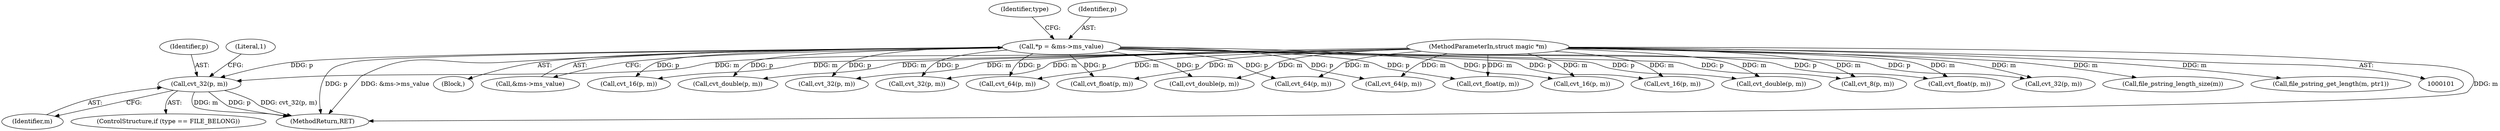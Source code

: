 digraph "0_file_4a284c89d6ef11aca34da65da7d673050a5ea320_2@pointer" {
"1000289" [label="(Call,cvt_32(p, m))"];
"1000107" [label="(Call,*p = &ms->ms_value)"];
"1000103" [label="(MethodParameterIn,struct magic *m)"];
"1000138" [label="(Call,cvt_32(p, m))"];
"1000600" [label="(Call,cvt_32(p, m))"];
"1000706" [label="(Call,cvt_double(p, m))"];
"1000124" [label="(Call,cvt_8(p, m))"];
"1000793" [label="(Call,cvt_double(p, m))"];
"1000147" [label="(Call,cvt_64(p, m))"];
"1000107" [label="(Call,*p = &ms->ms_value)"];
"1000183" [label="(Call,file_pstring_length_size(m))"];
"1000290" [label="(Identifier,p)"];
"1000291" [label="(Identifier,m)"];
"1000103" [label="(MethodParameterIn,struct magic *m)"];
"1000105" [label="(Block,)"];
"1000130" [label="(Call,cvt_16(p, m))"];
"1000653" [label="(Call,cvt_float(p, m))"];
"1000553" [label="(Call,cvt_64(p, m))"];
"1000242" [label="(Call,cvt_16(p, m))"];
"1000116" [label="(Identifier,type)"];
"1000880" [label="(Call,cvt_double(p, m))"];
"1000457" [label="(Call,cvt_32(p, m))"];
"1000188" [label="(Call,file_pstring_get_length(m, ptr1))"];
"1000606" [label="(Call,cvt_float(p, m))"];
"1000410" [label="(Call,cvt_16(p, m))"];
"1000285" [label="(ControlStructure,if (type == FILE_BELONG))"];
"1000902" [label="(MethodReturn,RET)"];
"1000109" [label="(Call,&ms->ms_value)"];
"1000108" [label="(Identifier,p)"];
"1000700" [label="(Call,cvt_float(p, m))"];
"1000385" [label="(Call,cvt_64(p, m))"];
"1000293" [label="(Literal,1)"];
"1000289" [label="(Call,cvt_32(p, m))"];
"1000289" -> "1000285"  [label="AST: "];
"1000289" -> "1000291"  [label="CFG: "];
"1000290" -> "1000289"  [label="AST: "];
"1000291" -> "1000289"  [label="AST: "];
"1000293" -> "1000289"  [label="CFG: "];
"1000289" -> "1000902"  [label="DDG: m"];
"1000289" -> "1000902"  [label="DDG: p"];
"1000289" -> "1000902"  [label="DDG: cvt_32(p, m)"];
"1000107" -> "1000289"  [label="DDG: p"];
"1000103" -> "1000289"  [label="DDG: m"];
"1000107" -> "1000105"  [label="AST: "];
"1000107" -> "1000109"  [label="CFG: "];
"1000108" -> "1000107"  [label="AST: "];
"1000109" -> "1000107"  [label="AST: "];
"1000116" -> "1000107"  [label="CFG: "];
"1000107" -> "1000902"  [label="DDG: p"];
"1000107" -> "1000902"  [label="DDG: &ms->ms_value"];
"1000107" -> "1000124"  [label="DDG: p"];
"1000107" -> "1000130"  [label="DDG: p"];
"1000107" -> "1000138"  [label="DDG: p"];
"1000107" -> "1000147"  [label="DDG: p"];
"1000107" -> "1000242"  [label="DDG: p"];
"1000107" -> "1000385"  [label="DDG: p"];
"1000107" -> "1000410"  [label="DDG: p"];
"1000107" -> "1000457"  [label="DDG: p"];
"1000107" -> "1000553"  [label="DDG: p"];
"1000107" -> "1000600"  [label="DDG: p"];
"1000107" -> "1000606"  [label="DDG: p"];
"1000107" -> "1000653"  [label="DDG: p"];
"1000107" -> "1000700"  [label="DDG: p"];
"1000107" -> "1000706"  [label="DDG: p"];
"1000107" -> "1000793"  [label="DDG: p"];
"1000107" -> "1000880"  [label="DDG: p"];
"1000103" -> "1000101"  [label="AST: "];
"1000103" -> "1000902"  [label="DDG: m"];
"1000103" -> "1000124"  [label="DDG: m"];
"1000103" -> "1000130"  [label="DDG: m"];
"1000103" -> "1000138"  [label="DDG: m"];
"1000103" -> "1000147"  [label="DDG: m"];
"1000103" -> "1000183"  [label="DDG: m"];
"1000103" -> "1000188"  [label="DDG: m"];
"1000103" -> "1000242"  [label="DDG: m"];
"1000103" -> "1000385"  [label="DDG: m"];
"1000103" -> "1000410"  [label="DDG: m"];
"1000103" -> "1000457"  [label="DDG: m"];
"1000103" -> "1000553"  [label="DDG: m"];
"1000103" -> "1000600"  [label="DDG: m"];
"1000103" -> "1000606"  [label="DDG: m"];
"1000103" -> "1000653"  [label="DDG: m"];
"1000103" -> "1000700"  [label="DDG: m"];
"1000103" -> "1000706"  [label="DDG: m"];
"1000103" -> "1000793"  [label="DDG: m"];
"1000103" -> "1000880"  [label="DDG: m"];
}
